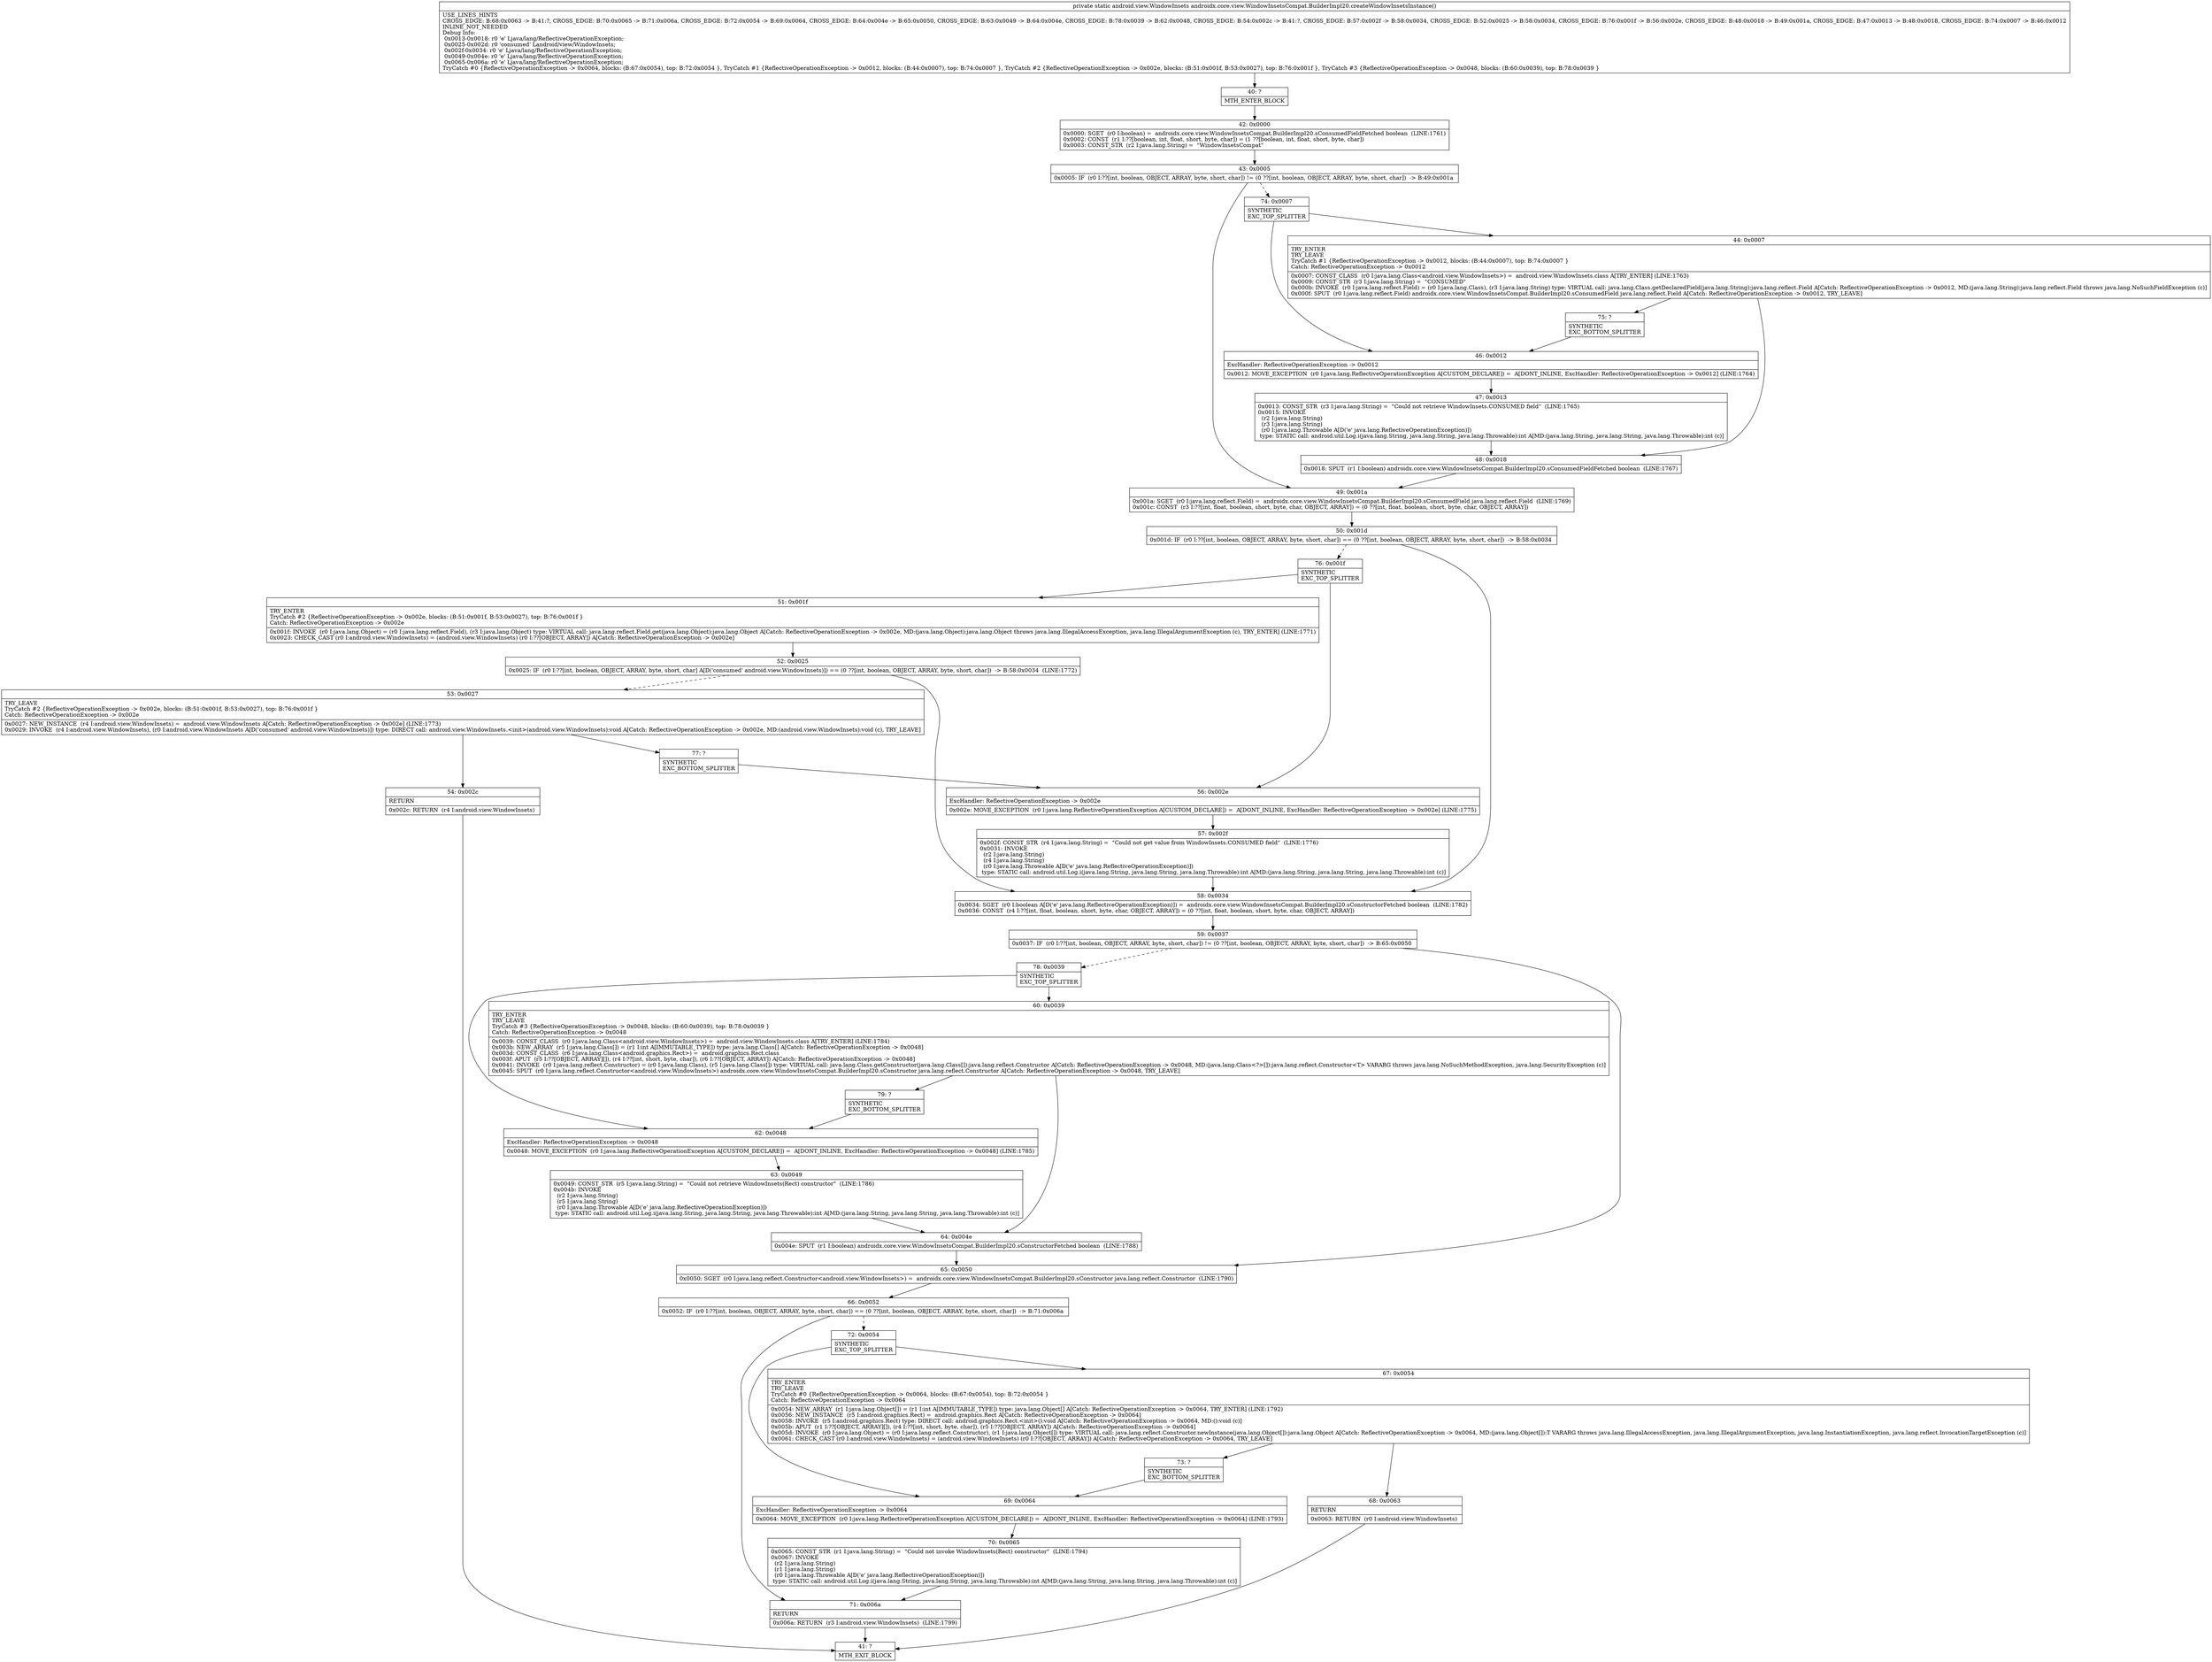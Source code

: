 digraph "CFG forandroidx.core.view.WindowInsetsCompat.BuilderImpl20.createWindowInsetsInstance()Landroid\/view\/WindowInsets;" {
Node_40 [shape=record,label="{40\:\ ?|MTH_ENTER_BLOCK\l}"];
Node_42 [shape=record,label="{42\:\ 0x0000|0x0000: SGET  (r0 I:boolean) =  androidx.core.view.WindowInsetsCompat.BuilderImpl20.sConsumedFieldFetched boolean  (LINE:1761)\l0x0002: CONST  (r1 I:??[boolean, int, float, short, byte, char]) = (1 ??[boolean, int, float, short, byte, char]) \l0x0003: CONST_STR  (r2 I:java.lang.String) =  \"WindowInsetsCompat\" \l}"];
Node_43 [shape=record,label="{43\:\ 0x0005|0x0005: IF  (r0 I:??[int, boolean, OBJECT, ARRAY, byte, short, char]) != (0 ??[int, boolean, OBJECT, ARRAY, byte, short, char])  \-\> B:49:0x001a \l}"];
Node_49 [shape=record,label="{49\:\ 0x001a|0x001a: SGET  (r0 I:java.lang.reflect.Field) =  androidx.core.view.WindowInsetsCompat.BuilderImpl20.sConsumedField java.lang.reflect.Field  (LINE:1769)\l0x001c: CONST  (r3 I:??[int, float, boolean, short, byte, char, OBJECT, ARRAY]) = (0 ??[int, float, boolean, short, byte, char, OBJECT, ARRAY]) \l}"];
Node_50 [shape=record,label="{50\:\ 0x001d|0x001d: IF  (r0 I:??[int, boolean, OBJECT, ARRAY, byte, short, char]) == (0 ??[int, boolean, OBJECT, ARRAY, byte, short, char])  \-\> B:58:0x0034 \l}"];
Node_58 [shape=record,label="{58\:\ 0x0034|0x0034: SGET  (r0 I:boolean A[D('e' java.lang.ReflectiveOperationException)]) =  androidx.core.view.WindowInsetsCompat.BuilderImpl20.sConstructorFetched boolean  (LINE:1782)\l0x0036: CONST  (r4 I:??[int, float, boolean, short, byte, char, OBJECT, ARRAY]) = (0 ??[int, float, boolean, short, byte, char, OBJECT, ARRAY]) \l}"];
Node_59 [shape=record,label="{59\:\ 0x0037|0x0037: IF  (r0 I:??[int, boolean, OBJECT, ARRAY, byte, short, char]) != (0 ??[int, boolean, OBJECT, ARRAY, byte, short, char])  \-\> B:65:0x0050 \l}"];
Node_65 [shape=record,label="{65\:\ 0x0050|0x0050: SGET  (r0 I:java.lang.reflect.Constructor\<android.view.WindowInsets\>) =  androidx.core.view.WindowInsetsCompat.BuilderImpl20.sConstructor java.lang.reflect.Constructor  (LINE:1790)\l}"];
Node_66 [shape=record,label="{66\:\ 0x0052|0x0052: IF  (r0 I:??[int, boolean, OBJECT, ARRAY, byte, short, char]) == (0 ??[int, boolean, OBJECT, ARRAY, byte, short, char])  \-\> B:71:0x006a \l}"];
Node_71 [shape=record,label="{71\:\ 0x006a|RETURN\l|0x006a: RETURN  (r3 I:android.view.WindowInsets)  (LINE:1799)\l}"];
Node_41 [shape=record,label="{41\:\ ?|MTH_EXIT_BLOCK\l}"];
Node_72 [shape=record,label="{72\:\ 0x0054|SYNTHETIC\lEXC_TOP_SPLITTER\l}"];
Node_67 [shape=record,label="{67\:\ 0x0054|TRY_ENTER\lTRY_LEAVE\lTryCatch #0 \{ReflectiveOperationException \-\> 0x0064, blocks: (B:67:0x0054), top: B:72:0x0054 \}\lCatch: ReflectiveOperationException \-\> 0x0064\l|0x0054: NEW_ARRAY  (r1 I:java.lang.Object[]) = (r1 I:int A[IMMUTABLE_TYPE]) type: java.lang.Object[] A[Catch: ReflectiveOperationException \-\> 0x0064, TRY_ENTER] (LINE:1792)\l0x0056: NEW_INSTANCE  (r5 I:android.graphics.Rect) =  android.graphics.Rect A[Catch: ReflectiveOperationException \-\> 0x0064]\l0x0058: INVOKE  (r5 I:android.graphics.Rect) type: DIRECT call: android.graphics.Rect.\<init\>():void A[Catch: ReflectiveOperationException \-\> 0x0064, MD:():void (c)]\l0x005b: APUT  (r1 I:??[OBJECT, ARRAY][]), (r4 I:??[int, short, byte, char]), (r5 I:??[OBJECT, ARRAY]) A[Catch: ReflectiveOperationException \-\> 0x0064]\l0x005d: INVOKE  (r0 I:java.lang.Object) = (r0 I:java.lang.reflect.Constructor), (r1 I:java.lang.Object[]) type: VIRTUAL call: java.lang.reflect.Constructor.newInstance(java.lang.Object[]):java.lang.Object A[Catch: ReflectiveOperationException \-\> 0x0064, MD:(java.lang.Object[]):T VARARG throws java.lang.IllegalAccessException, java.lang.IllegalArgumentException, java.lang.InstantiationException, java.lang.reflect.InvocationTargetException (c)]\l0x0061: CHECK_CAST (r0 I:android.view.WindowInsets) = (android.view.WindowInsets) (r0 I:??[OBJECT, ARRAY]) A[Catch: ReflectiveOperationException \-\> 0x0064, TRY_LEAVE]\l}"];
Node_68 [shape=record,label="{68\:\ 0x0063|RETURN\l|0x0063: RETURN  (r0 I:android.view.WindowInsets) \l}"];
Node_73 [shape=record,label="{73\:\ ?|SYNTHETIC\lEXC_BOTTOM_SPLITTER\l}"];
Node_69 [shape=record,label="{69\:\ 0x0064|ExcHandler: ReflectiveOperationException \-\> 0x0064\l|0x0064: MOVE_EXCEPTION  (r0 I:java.lang.ReflectiveOperationException A[CUSTOM_DECLARE]) =  A[DONT_INLINE, ExcHandler: ReflectiveOperationException \-\> 0x0064] (LINE:1793)\l}"];
Node_70 [shape=record,label="{70\:\ 0x0065|0x0065: CONST_STR  (r1 I:java.lang.String) =  \"Could not invoke WindowInsets(Rect) constructor\"  (LINE:1794)\l0x0067: INVOKE  \l  (r2 I:java.lang.String)\l  (r1 I:java.lang.String)\l  (r0 I:java.lang.Throwable A[D('e' java.lang.ReflectiveOperationException)])\l type: STATIC call: android.util.Log.i(java.lang.String, java.lang.String, java.lang.Throwable):int A[MD:(java.lang.String, java.lang.String, java.lang.Throwable):int (c)]\l}"];
Node_78 [shape=record,label="{78\:\ 0x0039|SYNTHETIC\lEXC_TOP_SPLITTER\l}"];
Node_60 [shape=record,label="{60\:\ 0x0039|TRY_ENTER\lTRY_LEAVE\lTryCatch #3 \{ReflectiveOperationException \-\> 0x0048, blocks: (B:60:0x0039), top: B:78:0x0039 \}\lCatch: ReflectiveOperationException \-\> 0x0048\l|0x0039: CONST_CLASS  (r0 I:java.lang.Class\<android.view.WindowInsets\>) =  android.view.WindowInsets.class A[TRY_ENTER] (LINE:1784)\l0x003b: NEW_ARRAY  (r5 I:java.lang.Class[]) = (r1 I:int A[IMMUTABLE_TYPE]) type: java.lang.Class[] A[Catch: ReflectiveOperationException \-\> 0x0048]\l0x003d: CONST_CLASS  (r6 I:java.lang.Class\<android.graphics.Rect\>) =  android.graphics.Rect.class \l0x003f: APUT  (r5 I:??[OBJECT, ARRAY][]), (r4 I:??[int, short, byte, char]), (r6 I:??[OBJECT, ARRAY]) A[Catch: ReflectiveOperationException \-\> 0x0048]\l0x0041: INVOKE  (r0 I:java.lang.reflect.Constructor) = (r0 I:java.lang.Class), (r5 I:java.lang.Class[]) type: VIRTUAL call: java.lang.Class.getConstructor(java.lang.Class[]):java.lang.reflect.Constructor A[Catch: ReflectiveOperationException \-\> 0x0048, MD:(java.lang.Class\<?\>[]):java.lang.reflect.Constructor\<T\> VARARG throws java.lang.NoSuchMethodException, java.lang.SecurityException (c)]\l0x0045: SPUT  (r0 I:java.lang.reflect.Constructor\<android.view.WindowInsets\>) androidx.core.view.WindowInsetsCompat.BuilderImpl20.sConstructor java.lang.reflect.Constructor A[Catch: ReflectiveOperationException \-\> 0x0048, TRY_LEAVE]\l}"];
Node_64 [shape=record,label="{64\:\ 0x004e|0x004e: SPUT  (r1 I:boolean) androidx.core.view.WindowInsetsCompat.BuilderImpl20.sConstructorFetched boolean  (LINE:1788)\l}"];
Node_79 [shape=record,label="{79\:\ ?|SYNTHETIC\lEXC_BOTTOM_SPLITTER\l}"];
Node_62 [shape=record,label="{62\:\ 0x0048|ExcHandler: ReflectiveOperationException \-\> 0x0048\l|0x0048: MOVE_EXCEPTION  (r0 I:java.lang.ReflectiveOperationException A[CUSTOM_DECLARE]) =  A[DONT_INLINE, ExcHandler: ReflectiveOperationException \-\> 0x0048] (LINE:1785)\l}"];
Node_63 [shape=record,label="{63\:\ 0x0049|0x0049: CONST_STR  (r5 I:java.lang.String) =  \"Could not retrieve WindowInsets(Rect) constructor\"  (LINE:1786)\l0x004b: INVOKE  \l  (r2 I:java.lang.String)\l  (r5 I:java.lang.String)\l  (r0 I:java.lang.Throwable A[D('e' java.lang.ReflectiveOperationException)])\l type: STATIC call: android.util.Log.i(java.lang.String, java.lang.String, java.lang.Throwable):int A[MD:(java.lang.String, java.lang.String, java.lang.Throwable):int (c)]\l}"];
Node_76 [shape=record,label="{76\:\ 0x001f|SYNTHETIC\lEXC_TOP_SPLITTER\l}"];
Node_51 [shape=record,label="{51\:\ 0x001f|TRY_ENTER\lTryCatch #2 \{ReflectiveOperationException \-\> 0x002e, blocks: (B:51:0x001f, B:53:0x0027), top: B:76:0x001f \}\lCatch: ReflectiveOperationException \-\> 0x002e\l|0x001f: INVOKE  (r0 I:java.lang.Object) = (r0 I:java.lang.reflect.Field), (r3 I:java.lang.Object) type: VIRTUAL call: java.lang.reflect.Field.get(java.lang.Object):java.lang.Object A[Catch: ReflectiveOperationException \-\> 0x002e, MD:(java.lang.Object):java.lang.Object throws java.lang.IllegalAccessException, java.lang.IllegalArgumentException (c), TRY_ENTER] (LINE:1771)\l0x0023: CHECK_CAST (r0 I:android.view.WindowInsets) = (android.view.WindowInsets) (r0 I:??[OBJECT, ARRAY]) A[Catch: ReflectiveOperationException \-\> 0x002e]\l}"];
Node_52 [shape=record,label="{52\:\ 0x0025|0x0025: IF  (r0 I:??[int, boolean, OBJECT, ARRAY, byte, short, char] A[D('consumed' android.view.WindowInsets)]) == (0 ??[int, boolean, OBJECT, ARRAY, byte, short, char])  \-\> B:58:0x0034  (LINE:1772)\l}"];
Node_53 [shape=record,label="{53\:\ 0x0027|TRY_LEAVE\lTryCatch #2 \{ReflectiveOperationException \-\> 0x002e, blocks: (B:51:0x001f, B:53:0x0027), top: B:76:0x001f \}\lCatch: ReflectiveOperationException \-\> 0x002e\l|0x0027: NEW_INSTANCE  (r4 I:android.view.WindowInsets) =  android.view.WindowInsets A[Catch: ReflectiveOperationException \-\> 0x002e] (LINE:1773)\l0x0029: INVOKE  (r4 I:android.view.WindowInsets), (r0 I:android.view.WindowInsets A[D('consumed' android.view.WindowInsets)]) type: DIRECT call: android.view.WindowInsets.\<init\>(android.view.WindowInsets):void A[Catch: ReflectiveOperationException \-\> 0x002e, MD:(android.view.WindowInsets):void (c), TRY_LEAVE]\l}"];
Node_54 [shape=record,label="{54\:\ 0x002c|RETURN\l|0x002c: RETURN  (r4 I:android.view.WindowInsets) \l}"];
Node_77 [shape=record,label="{77\:\ ?|SYNTHETIC\lEXC_BOTTOM_SPLITTER\l}"];
Node_56 [shape=record,label="{56\:\ 0x002e|ExcHandler: ReflectiveOperationException \-\> 0x002e\l|0x002e: MOVE_EXCEPTION  (r0 I:java.lang.ReflectiveOperationException A[CUSTOM_DECLARE]) =  A[DONT_INLINE, ExcHandler: ReflectiveOperationException \-\> 0x002e] (LINE:1775)\l}"];
Node_57 [shape=record,label="{57\:\ 0x002f|0x002f: CONST_STR  (r4 I:java.lang.String) =  \"Could not get value from WindowInsets.CONSUMED field\"  (LINE:1776)\l0x0031: INVOKE  \l  (r2 I:java.lang.String)\l  (r4 I:java.lang.String)\l  (r0 I:java.lang.Throwable A[D('e' java.lang.ReflectiveOperationException)])\l type: STATIC call: android.util.Log.i(java.lang.String, java.lang.String, java.lang.Throwable):int A[MD:(java.lang.String, java.lang.String, java.lang.Throwable):int (c)]\l}"];
Node_74 [shape=record,label="{74\:\ 0x0007|SYNTHETIC\lEXC_TOP_SPLITTER\l}"];
Node_44 [shape=record,label="{44\:\ 0x0007|TRY_ENTER\lTRY_LEAVE\lTryCatch #1 \{ReflectiveOperationException \-\> 0x0012, blocks: (B:44:0x0007), top: B:74:0x0007 \}\lCatch: ReflectiveOperationException \-\> 0x0012\l|0x0007: CONST_CLASS  (r0 I:java.lang.Class\<android.view.WindowInsets\>) =  android.view.WindowInsets.class A[TRY_ENTER] (LINE:1763)\l0x0009: CONST_STR  (r3 I:java.lang.String) =  \"CONSUMED\" \l0x000b: INVOKE  (r0 I:java.lang.reflect.Field) = (r0 I:java.lang.Class), (r3 I:java.lang.String) type: VIRTUAL call: java.lang.Class.getDeclaredField(java.lang.String):java.lang.reflect.Field A[Catch: ReflectiveOperationException \-\> 0x0012, MD:(java.lang.String):java.lang.reflect.Field throws java.lang.NoSuchFieldException (c)]\l0x000f: SPUT  (r0 I:java.lang.reflect.Field) androidx.core.view.WindowInsetsCompat.BuilderImpl20.sConsumedField java.lang.reflect.Field A[Catch: ReflectiveOperationException \-\> 0x0012, TRY_LEAVE]\l}"];
Node_48 [shape=record,label="{48\:\ 0x0018|0x0018: SPUT  (r1 I:boolean) androidx.core.view.WindowInsetsCompat.BuilderImpl20.sConsumedFieldFetched boolean  (LINE:1767)\l}"];
Node_75 [shape=record,label="{75\:\ ?|SYNTHETIC\lEXC_BOTTOM_SPLITTER\l}"];
Node_46 [shape=record,label="{46\:\ 0x0012|ExcHandler: ReflectiveOperationException \-\> 0x0012\l|0x0012: MOVE_EXCEPTION  (r0 I:java.lang.ReflectiveOperationException A[CUSTOM_DECLARE]) =  A[DONT_INLINE, ExcHandler: ReflectiveOperationException \-\> 0x0012] (LINE:1764)\l}"];
Node_47 [shape=record,label="{47\:\ 0x0013|0x0013: CONST_STR  (r3 I:java.lang.String) =  \"Could not retrieve WindowInsets.CONSUMED field\"  (LINE:1765)\l0x0015: INVOKE  \l  (r2 I:java.lang.String)\l  (r3 I:java.lang.String)\l  (r0 I:java.lang.Throwable A[D('e' java.lang.ReflectiveOperationException)])\l type: STATIC call: android.util.Log.i(java.lang.String, java.lang.String, java.lang.Throwable):int A[MD:(java.lang.String, java.lang.String, java.lang.Throwable):int (c)]\l}"];
MethodNode[shape=record,label="{private static android.view.WindowInsets androidx.core.view.WindowInsetsCompat.BuilderImpl20.createWindowInsetsInstance()  | USE_LINES_HINTS\lCROSS_EDGE: B:68:0x0063 \-\> B:41:?, CROSS_EDGE: B:70:0x0065 \-\> B:71:0x006a, CROSS_EDGE: B:72:0x0054 \-\> B:69:0x0064, CROSS_EDGE: B:64:0x004e \-\> B:65:0x0050, CROSS_EDGE: B:63:0x0049 \-\> B:64:0x004e, CROSS_EDGE: B:78:0x0039 \-\> B:62:0x0048, CROSS_EDGE: B:54:0x002c \-\> B:41:?, CROSS_EDGE: B:57:0x002f \-\> B:58:0x0034, CROSS_EDGE: B:52:0x0025 \-\> B:58:0x0034, CROSS_EDGE: B:76:0x001f \-\> B:56:0x002e, CROSS_EDGE: B:48:0x0018 \-\> B:49:0x001a, CROSS_EDGE: B:47:0x0013 \-\> B:48:0x0018, CROSS_EDGE: B:74:0x0007 \-\> B:46:0x0012\lINLINE_NOT_NEEDED\lDebug Info:\l  0x0013\-0x0018: r0 'e' Ljava\/lang\/ReflectiveOperationException;\l  0x0025\-0x002d: r0 'consumed' Landroid\/view\/WindowInsets;\l  0x002f\-0x0034: r0 'e' Ljava\/lang\/ReflectiveOperationException;\l  0x0049\-0x004e: r0 'e' Ljava\/lang\/ReflectiveOperationException;\l  0x0065\-0x006a: r0 'e' Ljava\/lang\/ReflectiveOperationException;\lTryCatch #0 \{ReflectiveOperationException \-\> 0x0064, blocks: (B:67:0x0054), top: B:72:0x0054 \}, TryCatch #1 \{ReflectiveOperationException \-\> 0x0012, blocks: (B:44:0x0007), top: B:74:0x0007 \}, TryCatch #2 \{ReflectiveOperationException \-\> 0x002e, blocks: (B:51:0x001f, B:53:0x0027), top: B:76:0x001f \}, TryCatch #3 \{ReflectiveOperationException \-\> 0x0048, blocks: (B:60:0x0039), top: B:78:0x0039 \}\l}"];
MethodNode -> Node_40;Node_40 -> Node_42;
Node_42 -> Node_43;
Node_43 -> Node_49;
Node_43 -> Node_74[style=dashed];
Node_49 -> Node_50;
Node_50 -> Node_58;
Node_50 -> Node_76[style=dashed];
Node_58 -> Node_59;
Node_59 -> Node_65;
Node_59 -> Node_78[style=dashed];
Node_65 -> Node_66;
Node_66 -> Node_71;
Node_66 -> Node_72[style=dashed];
Node_71 -> Node_41;
Node_72 -> Node_67;
Node_72 -> Node_69;
Node_67 -> Node_68;
Node_67 -> Node_73;
Node_68 -> Node_41;
Node_73 -> Node_69;
Node_69 -> Node_70;
Node_70 -> Node_71;
Node_78 -> Node_60;
Node_78 -> Node_62;
Node_60 -> Node_64;
Node_60 -> Node_79;
Node_64 -> Node_65;
Node_79 -> Node_62;
Node_62 -> Node_63;
Node_63 -> Node_64;
Node_76 -> Node_51;
Node_76 -> Node_56;
Node_51 -> Node_52;
Node_52 -> Node_53[style=dashed];
Node_52 -> Node_58;
Node_53 -> Node_54;
Node_53 -> Node_77;
Node_54 -> Node_41;
Node_77 -> Node_56;
Node_56 -> Node_57;
Node_57 -> Node_58;
Node_74 -> Node_44;
Node_74 -> Node_46;
Node_44 -> Node_48;
Node_44 -> Node_75;
Node_48 -> Node_49;
Node_75 -> Node_46;
Node_46 -> Node_47;
Node_47 -> Node_48;
}


